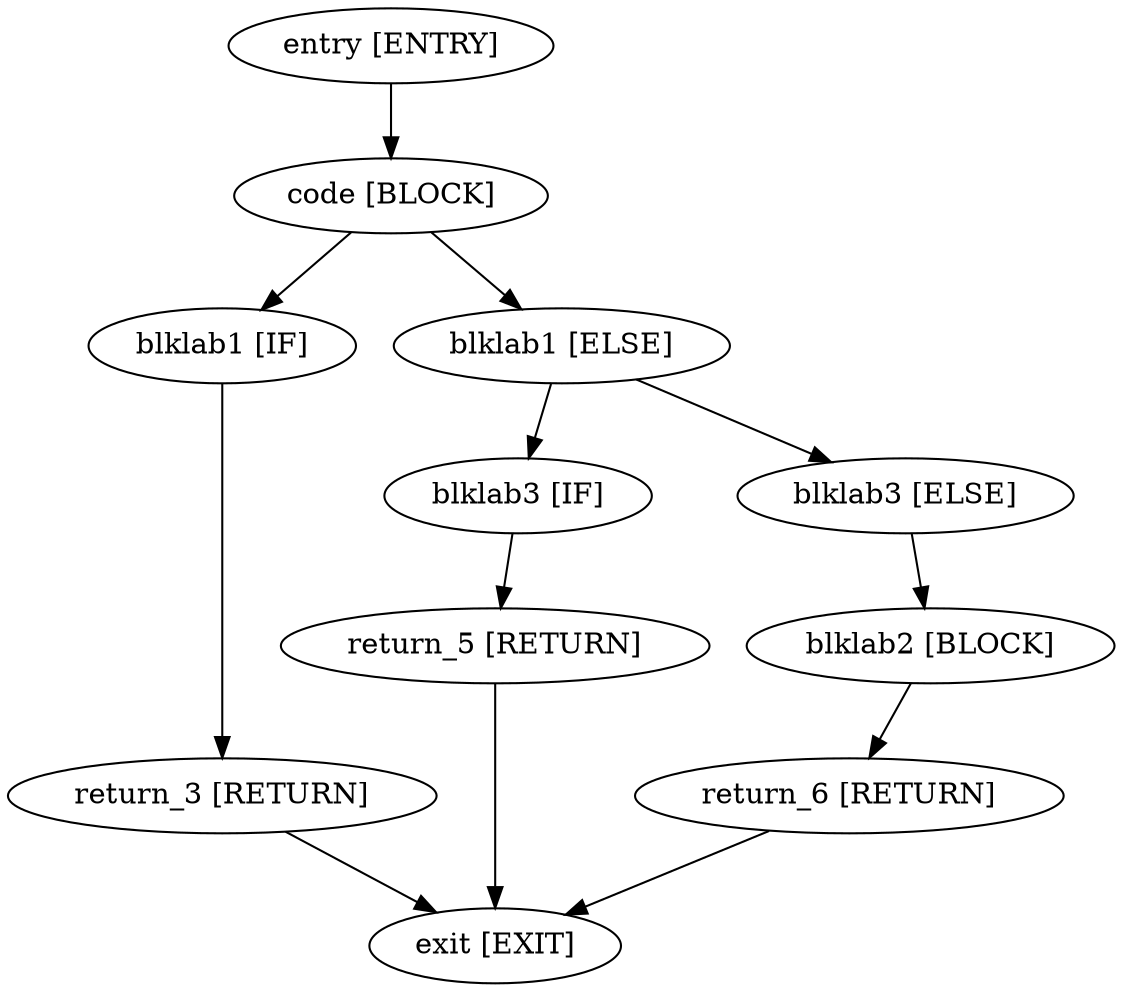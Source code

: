 digraph f{
"entry [ENTRY]"->"code [BLOCK]";
"code [BLOCK]"->"blklab1 [IF]";
"code [BLOCK]"->"blklab1 [ELSE]";
"blklab1 [IF]"->"return_3 [RETURN]";
"blklab1 [ELSE]"->"blklab3 [IF]";
"blklab1 [ELSE]"->"blklab3 [ELSE]";
"return_3 [RETURN]"->"exit [EXIT]";
"blklab2 [BLOCK]"->"return_6 [RETURN]";
"blklab3 [IF]"->"return_5 [RETURN]";
"blklab3 [ELSE]"->"blklab2 [BLOCK]";
"return_5 [RETURN]"->"exit [EXIT]";
"return_6 [RETURN]"->"exit [EXIT]";

}
